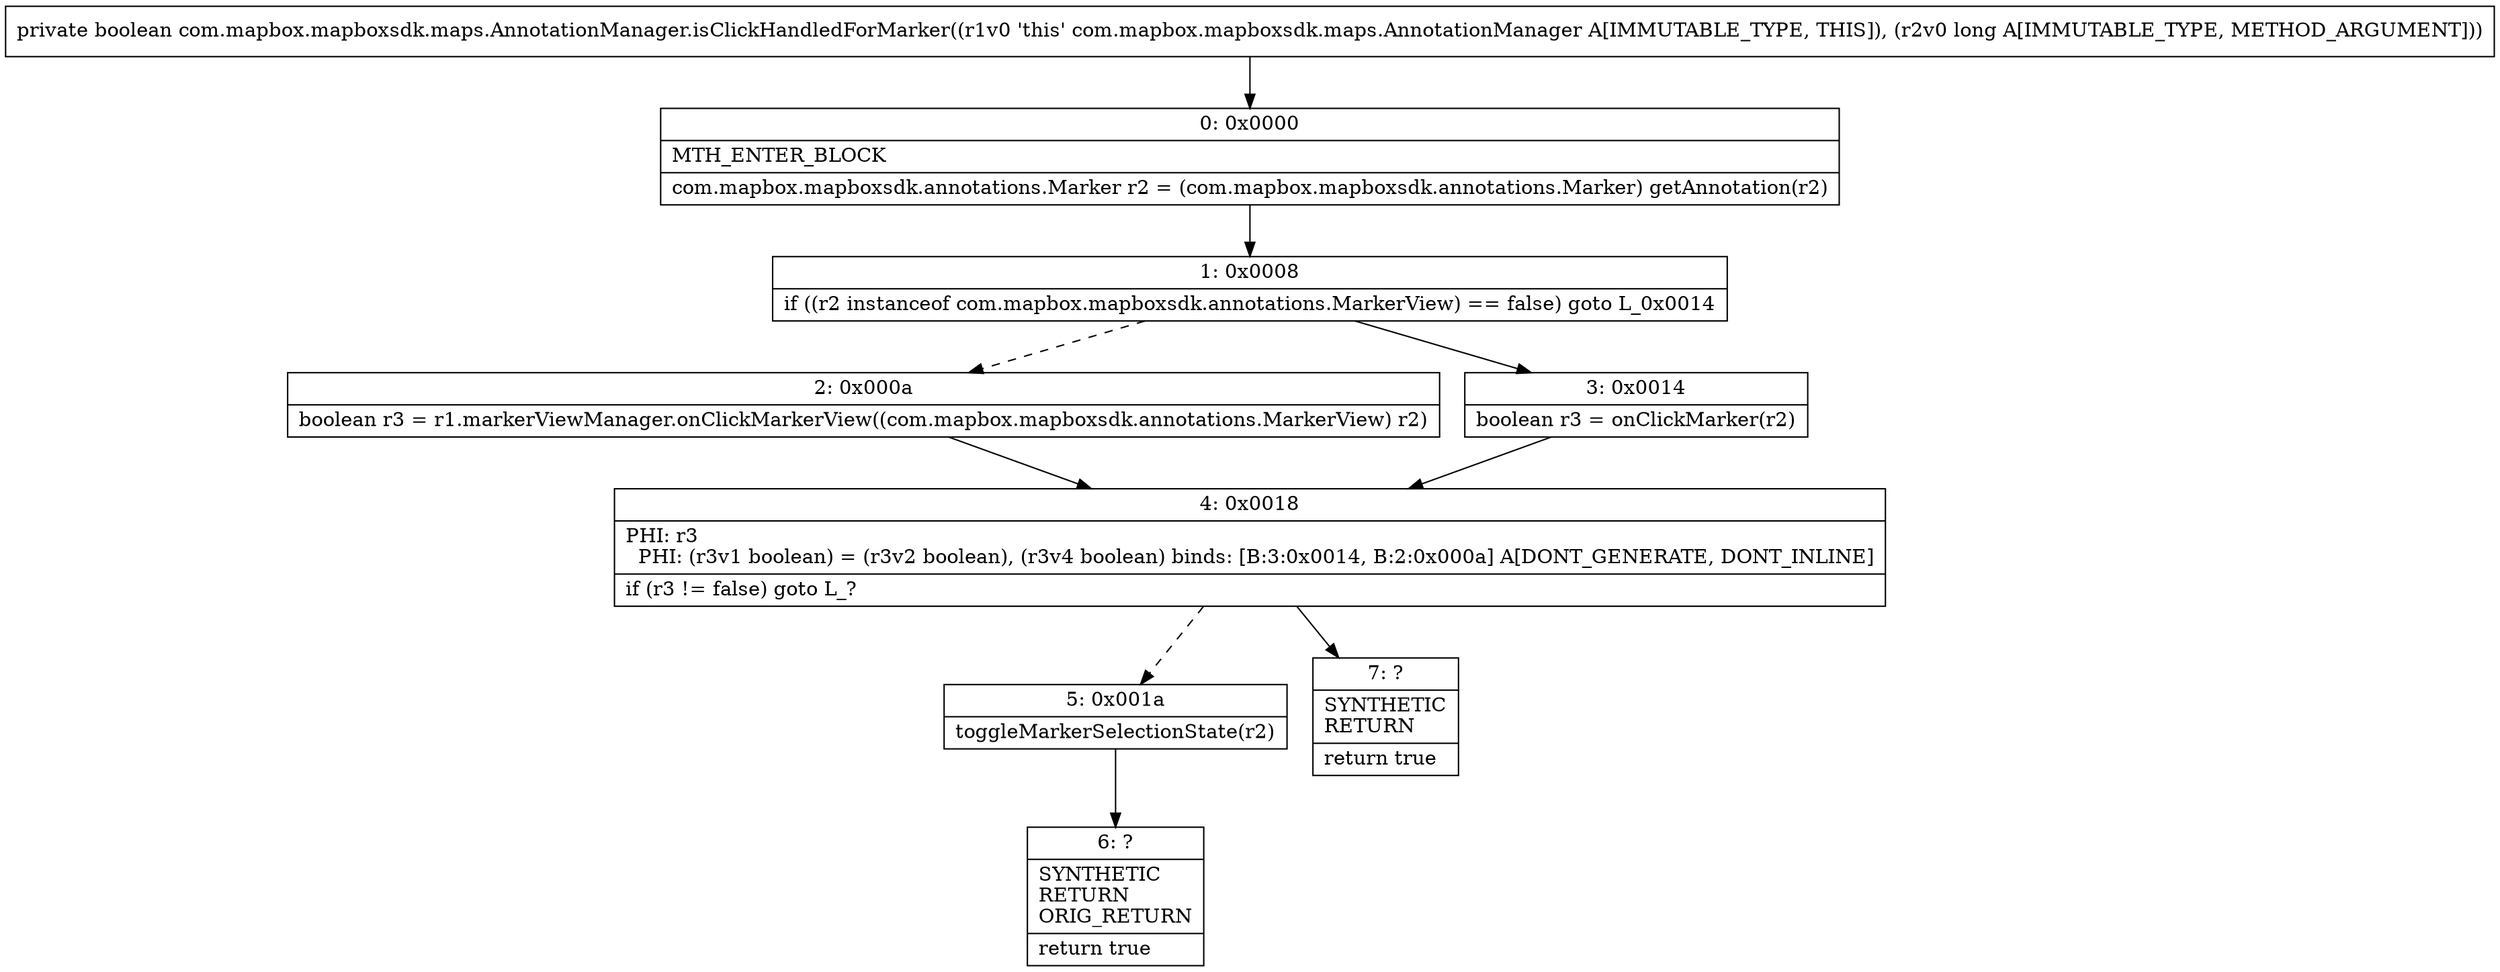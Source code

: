 digraph "CFG forcom.mapbox.mapboxsdk.maps.AnnotationManager.isClickHandledForMarker(J)Z" {
Node_0 [shape=record,label="{0\:\ 0x0000|MTH_ENTER_BLOCK\l|com.mapbox.mapboxsdk.annotations.Marker r2 = (com.mapbox.mapboxsdk.annotations.Marker) getAnnotation(r2)\l}"];
Node_1 [shape=record,label="{1\:\ 0x0008|if ((r2 instanceof com.mapbox.mapboxsdk.annotations.MarkerView) == false) goto L_0x0014\l}"];
Node_2 [shape=record,label="{2\:\ 0x000a|boolean r3 = r1.markerViewManager.onClickMarkerView((com.mapbox.mapboxsdk.annotations.MarkerView) r2)\l}"];
Node_3 [shape=record,label="{3\:\ 0x0014|boolean r3 = onClickMarker(r2)\l}"];
Node_4 [shape=record,label="{4\:\ 0x0018|PHI: r3 \l  PHI: (r3v1 boolean) = (r3v2 boolean), (r3v4 boolean) binds: [B:3:0x0014, B:2:0x000a] A[DONT_GENERATE, DONT_INLINE]\l|if (r3 != false) goto L_?\l}"];
Node_5 [shape=record,label="{5\:\ 0x001a|toggleMarkerSelectionState(r2)\l}"];
Node_6 [shape=record,label="{6\:\ ?|SYNTHETIC\lRETURN\lORIG_RETURN\l|return true\l}"];
Node_7 [shape=record,label="{7\:\ ?|SYNTHETIC\lRETURN\l|return true\l}"];
MethodNode[shape=record,label="{private boolean com.mapbox.mapboxsdk.maps.AnnotationManager.isClickHandledForMarker((r1v0 'this' com.mapbox.mapboxsdk.maps.AnnotationManager A[IMMUTABLE_TYPE, THIS]), (r2v0 long A[IMMUTABLE_TYPE, METHOD_ARGUMENT])) }"];
MethodNode -> Node_0;
Node_0 -> Node_1;
Node_1 -> Node_2[style=dashed];
Node_1 -> Node_3;
Node_2 -> Node_4;
Node_3 -> Node_4;
Node_4 -> Node_5[style=dashed];
Node_4 -> Node_7;
Node_5 -> Node_6;
}

